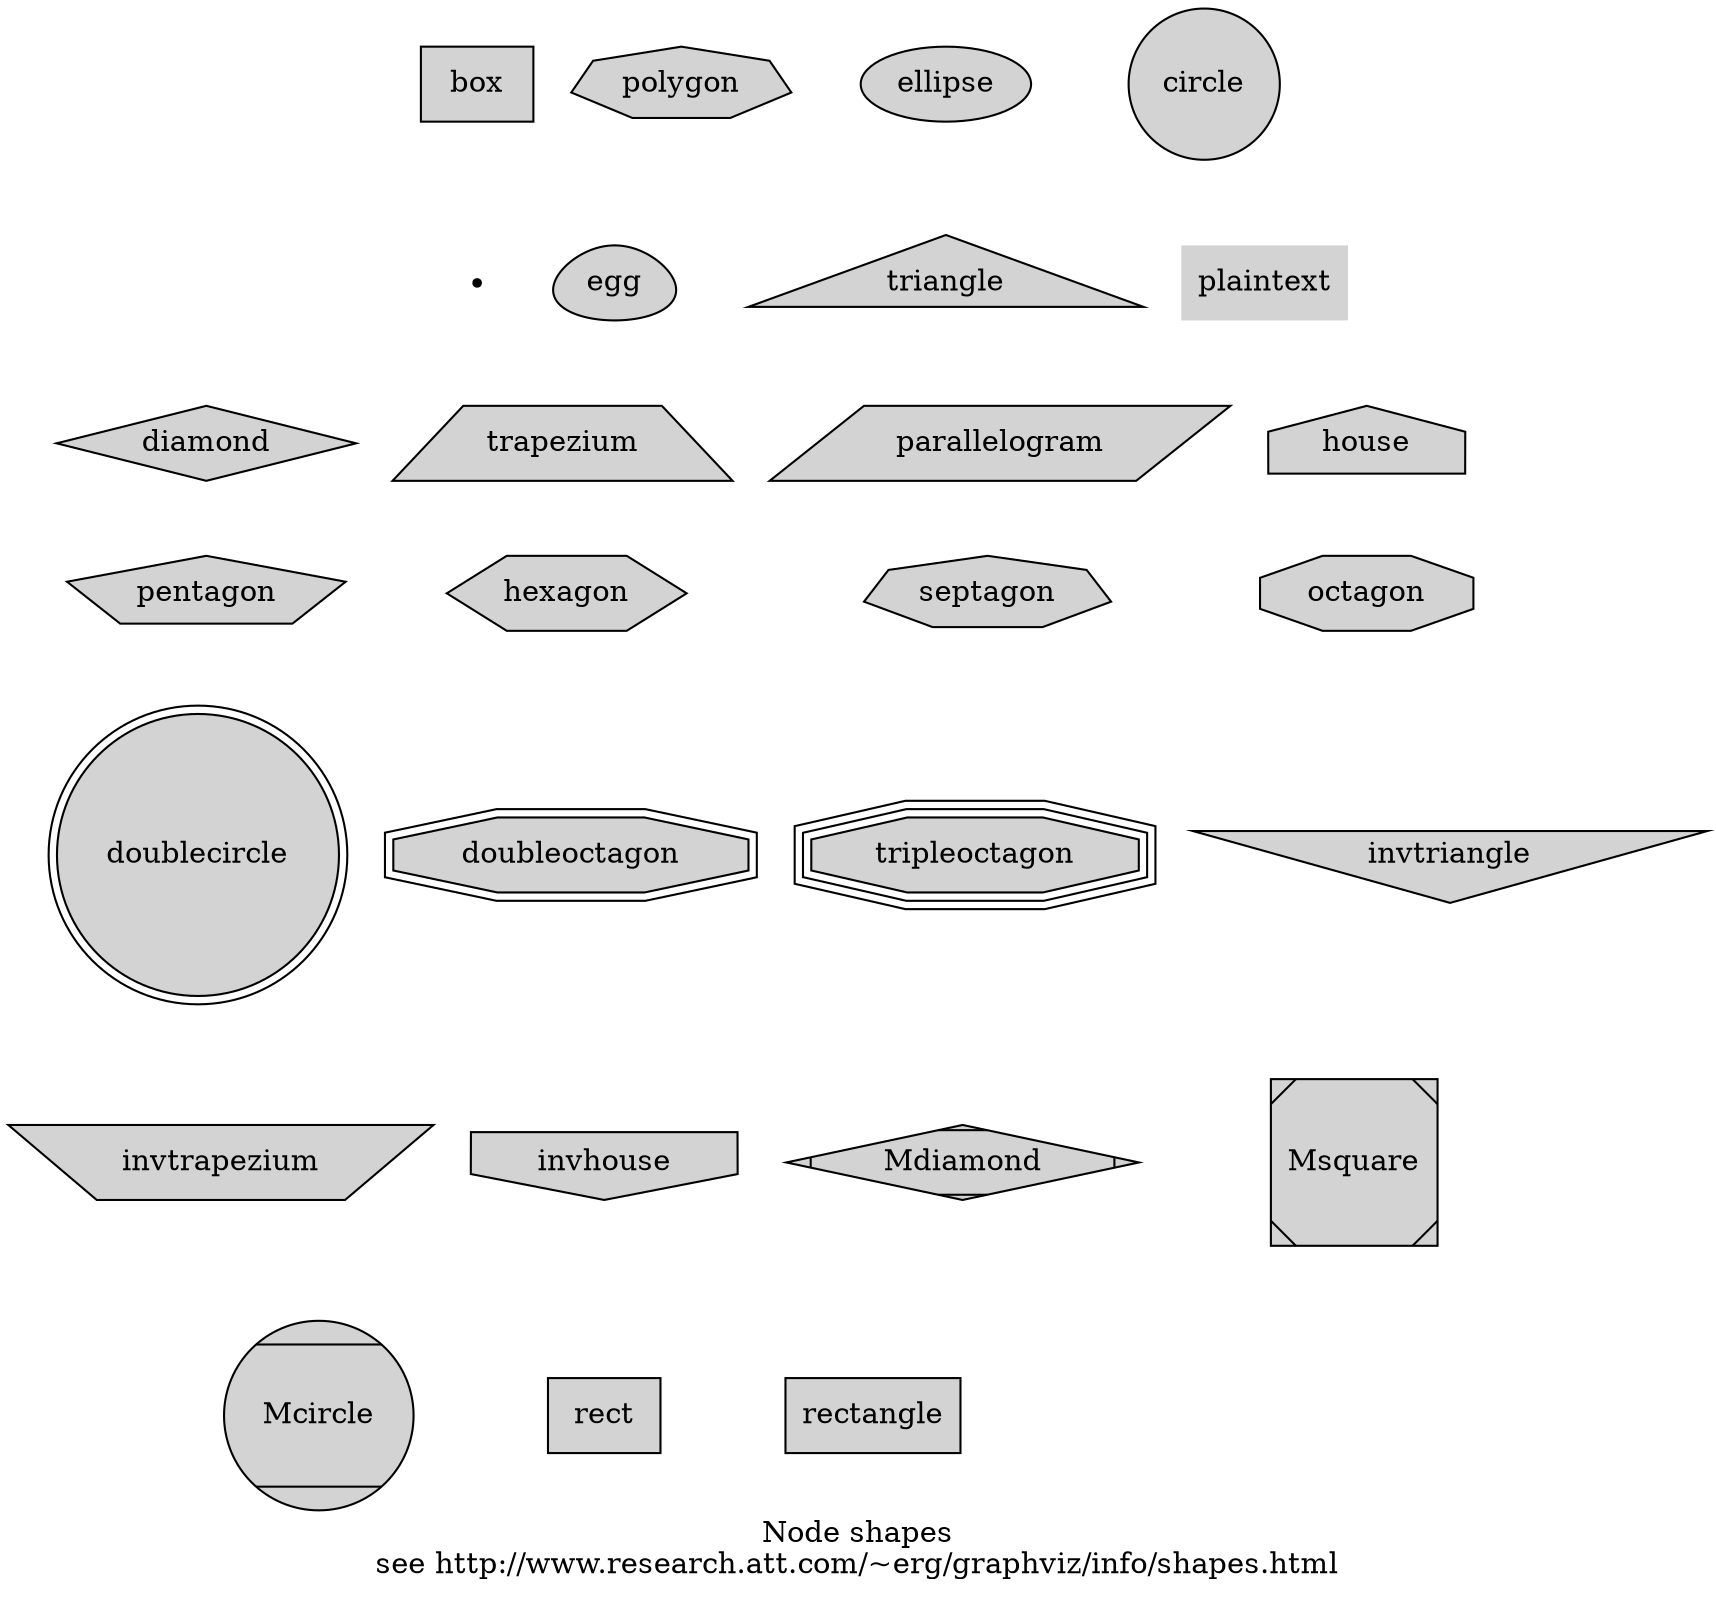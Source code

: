 digraph test {

 graph [label="Node shapes\nsee http://www.research.att.com/~erg/graphviz/info/shapes.html"];
 node [style=filled];
 edge [style=invis,dir=none];

 { graph [rank=same];
	box [shape=box];
	polygon [shape=polygon,sides=7];
	ellipse [shape=ellipse];
	circle [shape=circle];
	box -> polygon;
	polygon -> ellipse;
	ellipse -> circle;
	};
 { graph [rank=same];
	point [shape=point];
	egg [shape=egg];
	triangle [shape=triangle];
	plaintext [shape=plaintext];
	point -> egg;
	egg -> triangle;
	triangle -> plaintext;
	};
  { graph [rank=same];
	diamond [shape=diamond];
	trapezium [shape=trapezium];
	parallelogram [shape=parallelogram];
	house [shape=house];
	diamond -> trapezium;
	trapezium -> parallelogram;
	parallelogram -> house;
	};
  { graph [rank=same];
	pentagon [shape=pentagon];
	hexagon [shape=hexagon];
	septagon [shape=septagon];
	octagon [shape=octagon];
	pentagon -> hexagon;
	hexagon -> septagon;
	septagon -> octagon;
	};
  { graph [rank=same];
	doublecircle [shape=doublecircle];
	doubleoctagon [shape=doubleoctagon];
	tripleoctagon [shape=tripleoctagon];
	invtriangle [shape=invtriangle];
	doublecircle -> doubleoctagon;
	doubleoctagon -> tripleoctagon;
	tripleoctagon -> invtriangle;
	};
  { graph [rank=same];
	invtrapezium [shape=invtrapezium];
	invhouse [shape=invhouse];
	Mdiamond [shape=Mdiamond];
	Msquare [shape=Msquare];
	invtrapezium -> invhouse;
	invhouse -> Mdiamond;
	Mdiamond -> Msquare;
	};
  { graph [rank=same];
	Mcircle [shape=Mcircle];
	rect [shape=rect];
	rectangle [shape=rectangle];
	Mcircle -> rect;
	rect -> rectangle;
	};

  box -> point;
  polygon -> egg;
  ellipse -> triangle;
  circle -> plaintext;

  point -> diamond;
  egg -> trapezium;
  triangle -> parallelogram;
  plaintext -> house;

  diamond -> pentagon;
  trapezium -> hexagon;
  parallelogram -> septagon;
  house -> octagon;

  pentagon -> doublecircle;
  hexagon -> doubleoctagon;
  septagon -> tripleoctagon;
  octagon -> invtriangle;

  doublecircle -> invtrapezium;
  doubleoctagon -> invhouse;
  tripleoctagon -> Mdiamond;
  invtriangle -> Msquare;

  invtrapezium -> Mcircle;
  invhouse -> rect;
  Mdiamond -> rectangle;
}

	